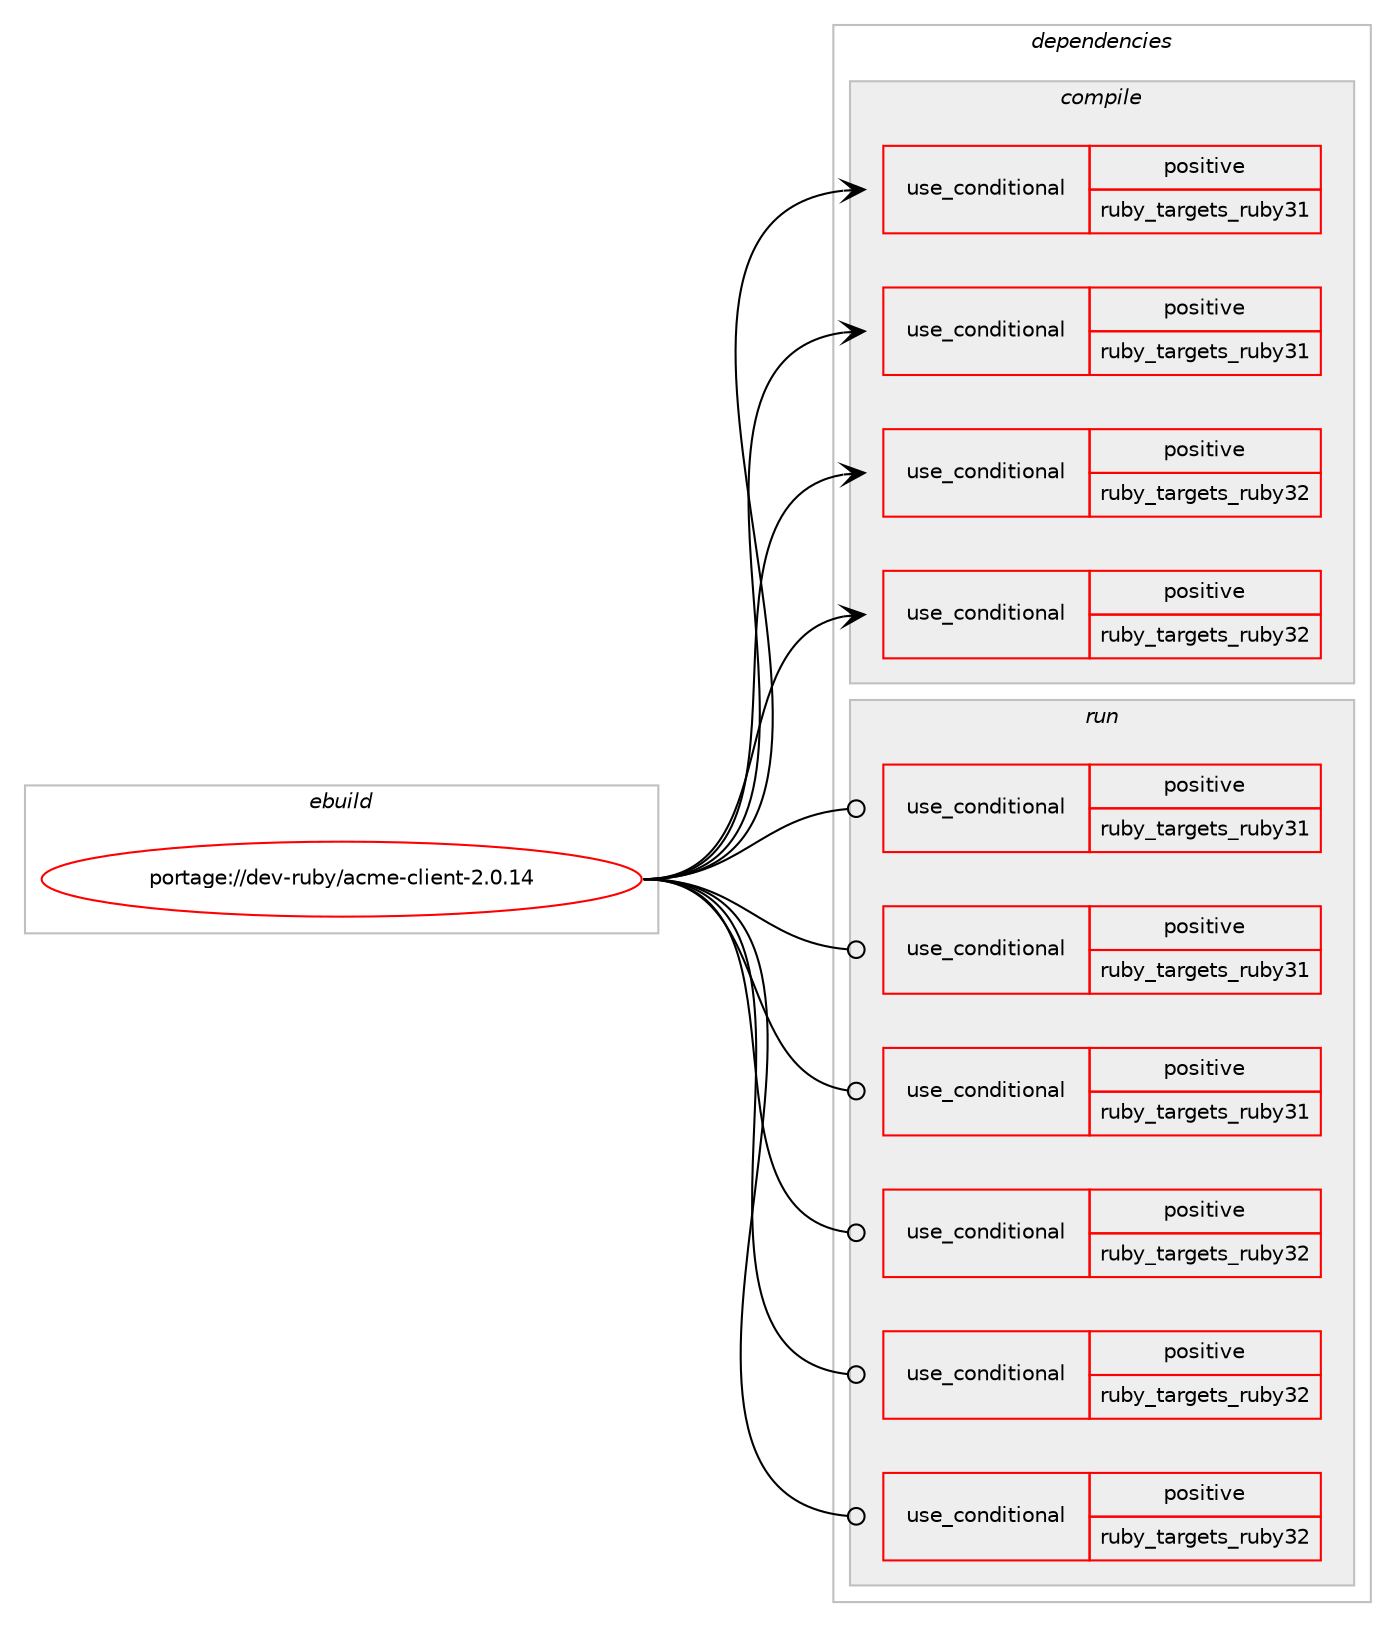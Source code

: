 digraph prolog {

# *************
# Graph options
# *************

newrank=true;
concentrate=true;
compound=true;
graph [rankdir=LR,fontname=Helvetica,fontsize=10,ranksep=1.5];#, ranksep=2.5, nodesep=0.2];
edge  [arrowhead=vee];
node  [fontname=Helvetica,fontsize=10];

# **********
# The ebuild
# **********

subgraph cluster_leftcol {
color=gray;
rank=same;
label=<<i>ebuild</i>>;
id [label="portage://dev-ruby/acme-client-2.0.14", color=red, width=4, href="../dev-ruby/acme-client-2.0.14.svg"];
}

# ****************
# The dependencies
# ****************

subgraph cluster_midcol {
color=gray;
label=<<i>dependencies</i>>;
subgraph cluster_compile {
fillcolor="#eeeeee";
style=filled;
label=<<i>compile</i>>;
subgraph cond41491 {
dependency87125 [label=<<TABLE BORDER="0" CELLBORDER="1" CELLSPACING="0" CELLPADDING="4"><TR><TD ROWSPAN="3" CELLPADDING="10">use_conditional</TD></TR><TR><TD>positive</TD></TR><TR><TD>ruby_targets_ruby31</TD></TR></TABLE>>, shape=none, color=red];
# *** BEGIN UNKNOWN DEPENDENCY TYPE (TODO) ***
# dependency87125 -> package_dependency(portage://dev-ruby/acme-client-2.0.14,install,no,dev-lang,ruby,none,[,,],[slot(3.1)],[])
# *** END UNKNOWN DEPENDENCY TYPE (TODO) ***

}
id:e -> dependency87125:w [weight=20,style="solid",arrowhead="vee"];
subgraph cond41492 {
dependency87126 [label=<<TABLE BORDER="0" CELLBORDER="1" CELLSPACING="0" CELLPADDING="4"><TR><TD ROWSPAN="3" CELLPADDING="10">use_conditional</TD></TR><TR><TD>positive</TD></TR><TR><TD>ruby_targets_ruby31</TD></TR></TABLE>>, shape=none, color=red];
# *** BEGIN UNKNOWN DEPENDENCY TYPE (TODO) ***
# dependency87126 -> package_dependency(portage://dev-ruby/acme-client-2.0.14,install,no,virtual,rubygems,none,[,,],[],[use(enable(ruby_targets_ruby31),negative)])
# *** END UNKNOWN DEPENDENCY TYPE (TODO) ***

}
id:e -> dependency87126:w [weight=20,style="solid",arrowhead="vee"];
subgraph cond41493 {
dependency87127 [label=<<TABLE BORDER="0" CELLBORDER="1" CELLSPACING="0" CELLPADDING="4"><TR><TD ROWSPAN="3" CELLPADDING="10">use_conditional</TD></TR><TR><TD>positive</TD></TR><TR><TD>ruby_targets_ruby32</TD></TR></TABLE>>, shape=none, color=red];
# *** BEGIN UNKNOWN DEPENDENCY TYPE (TODO) ***
# dependency87127 -> package_dependency(portage://dev-ruby/acme-client-2.0.14,install,no,dev-lang,ruby,none,[,,],[slot(3.2)],[])
# *** END UNKNOWN DEPENDENCY TYPE (TODO) ***

}
id:e -> dependency87127:w [weight=20,style="solid",arrowhead="vee"];
subgraph cond41494 {
dependency87128 [label=<<TABLE BORDER="0" CELLBORDER="1" CELLSPACING="0" CELLPADDING="4"><TR><TD ROWSPAN="3" CELLPADDING="10">use_conditional</TD></TR><TR><TD>positive</TD></TR><TR><TD>ruby_targets_ruby32</TD></TR></TABLE>>, shape=none, color=red];
# *** BEGIN UNKNOWN DEPENDENCY TYPE (TODO) ***
# dependency87128 -> package_dependency(portage://dev-ruby/acme-client-2.0.14,install,no,virtual,rubygems,none,[,,],[],[use(enable(ruby_targets_ruby32),negative)])
# *** END UNKNOWN DEPENDENCY TYPE (TODO) ***

}
id:e -> dependency87128:w [weight=20,style="solid",arrowhead="vee"];
}
subgraph cluster_compileandrun {
fillcolor="#eeeeee";
style=filled;
label=<<i>compile and run</i>>;
}
subgraph cluster_run {
fillcolor="#eeeeee";
style=filled;
label=<<i>run</i>>;
subgraph cond41495 {
dependency87129 [label=<<TABLE BORDER="0" CELLBORDER="1" CELLSPACING="0" CELLPADDING="4"><TR><TD ROWSPAN="3" CELLPADDING="10">use_conditional</TD></TR><TR><TD>positive</TD></TR><TR><TD>ruby_targets_ruby31</TD></TR></TABLE>>, shape=none, color=red];
# *** BEGIN UNKNOWN DEPENDENCY TYPE (TODO) ***
# dependency87129 -> package_dependency(portage://dev-ruby/acme-client-2.0.14,run,no,dev-lang,ruby,none,[,,],[slot(3.1)],[])
# *** END UNKNOWN DEPENDENCY TYPE (TODO) ***

}
id:e -> dependency87129:w [weight=20,style="solid",arrowhead="odot"];
subgraph cond41496 {
dependency87130 [label=<<TABLE BORDER="0" CELLBORDER="1" CELLSPACING="0" CELLPADDING="4"><TR><TD ROWSPAN="3" CELLPADDING="10">use_conditional</TD></TR><TR><TD>positive</TD></TR><TR><TD>ruby_targets_ruby31</TD></TR></TABLE>>, shape=none, color=red];
# *** BEGIN UNKNOWN DEPENDENCY TYPE (TODO) ***
# dependency87130 -> package_dependency(portage://dev-ruby/acme-client-2.0.14,run,no,dev-ruby,faraday,none,[,,],[slot(2)],[use(enable(ruby_targets_ruby31),negative)])
# *** END UNKNOWN DEPENDENCY TYPE (TODO) ***

# *** BEGIN UNKNOWN DEPENDENCY TYPE (TODO) ***
# dependency87130 -> package_dependency(portage://dev-ruby/acme-client-2.0.14,run,no,dev-ruby,faraday-retry,none,[,,],[slot(2)],[use(enable(ruby_targets_ruby31),negative)])
# *** END UNKNOWN DEPENDENCY TYPE (TODO) ***

}
id:e -> dependency87130:w [weight=20,style="solid",arrowhead="odot"];
subgraph cond41497 {
dependency87131 [label=<<TABLE BORDER="0" CELLBORDER="1" CELLSPACING="0" CELLPADDING="4"><TR><TD ROWSPAN="3" CELLPADDING="10">use_conditional</TD></TR><TR><TD>positive</TD></TR><TR><TD>ruby_targets_ruby31</TD></TR></TABLE>>, shape=none, color=red];
# *** BEGIN UNKNOWN DEPENDENCY TYPE (TODO) ***
# dependency87131 -> package_dependency(portage://dev-ruby/acme-client-2.0.14,run,no,virtual,rubygems,none,[,,],[],[use(enable(ruby_targets_ruby31),negative)])
# *** END UNKNOWN DEPENDENCY TYPE (TODO) ***

}
id:e -> dependency87131:w [weight=20,style="solid",arrowhead="odot"];
subgraph cond41498 {
dependency87132 [label=<<TABLE BORDER="0" CELLBORDER="1" CELLSPACING="0" CELLPADDING="4"><TR><TD ROWSPAN="3" CELLPADDING="10">use_conditional</TD></TR><TR><TD>positive</TD></TR><TR><TD>ruby_targets_ruby32</TD></TR></TABLE>>, shape=none, color=red];
# *** BEGIN UNKNOWN DEPENDENCY TYPE (TODO) ***
# dependency87132 -> package_dependency(portage://dev-ruby/acme-client-2.0.14,run,no,dev-lang,ruby,none,[,,],[slot(3.2)],[])
# *** END UNKNOWN DEPENDENCY TYPE (TODO) ***

}
id:e -> dependency87132:w [weight=20,style="solid",arrowhead="odot"];
subgraph cond41499 {
dependency87133 [label=<<TABLE BORDER="0" CELLBORDER="1" CELLSPACING="0" CELLPADDING="4"><TR><TD ROWSPAN="3" CELLPADDING="10">use_conditional</TD></TR><TR><TD>positive</TD></TR><TR><TD>ruby_targets_ruby32</TD></TR></TABLE>>, shape=none, color=red];
# *** BEGIN UNKNOWN DEPENDENCY TYPE (TODO) ***
# dependency87133 -> package_dependency(portage://dev-ruby/acme-client-2.0.14,run,no,dev-ruby,faraday,none,[,,],[slot(2)],[use(enable(ruby_targets_ruby32),negative)])
# *** END UNKNOWN DEPENDENCY TYPE (TODO) ***

# *** BEGIN UNKNOWN DEPENDENCY TYPE (TODO) ***
# dependency87133 -> package_dependency(portage://dev-ruby/acme-client-2.0.14,run,no,dev-ruby,faraday-retry,none,[,,],[slot(2)],[use(enable(ruby_targets_ruby32),negative)])
# *** END UNKNOWN DEPENDENCY TYPE (TODO) ***

}
id:e -> dependency87133:w [weight=20,style="solid",arrowhead="odot"];
subgraph cond41500 {
dependency87134 [label=<<TABLE BORDER="0" CELLBORDER="1" CELLSPACING="0" CELLPADDING="4"><TR><TD ROWSPAN="3" CELLPADDING="10">use_conditional</TD></TR><TR><TD>positive</TD></TR><TR><TD>ruby_targets_ruby32</TD></TR></TABLE>>, shape=none, color=red];
# *** BEGIN UNKNOWN DEPENDENCY TYPE (TODO) ***
# dependency87134 -> package_dependency(portage://dev-ruby/acme-client-2.0.14,run,no,virtual,rubygems,none,[,,],[],[use(enable(ruby_targets_ruby32),negative)])
# *** END UNKNOWN DEPENDENCY TYPE (TODO) ***

}
id:e -> dependency87134:w [weight=20,style="solid",arrowhead="odot"];
}
}

# **************
# The candidates
# **************

subgraph cluster_choices {
rank=same;
color=gray;
label=<<i>candidates</i>>;

}

}
